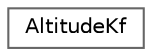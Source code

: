 digraph "Graphical Class Hierarchy"
{
 // LATEX_PDF_SIZE
  bgcolor="transparent";
  edge [fontname=Helvetica,fontsize=10,labelfontname=Helvetica,labelfontsize=10];
  node [fontname=Helvetica,fontsize=10,shape=box,height=0.2,width=0.4];
  rankdir="LR";
  Node0 [id="Node000000",label="AltitudeKf",height=0.2,width=0.4,color="grey40", fillcolor="white", style="filled",URL="$classAltitudeKf.html",tooltip=" "];
}
